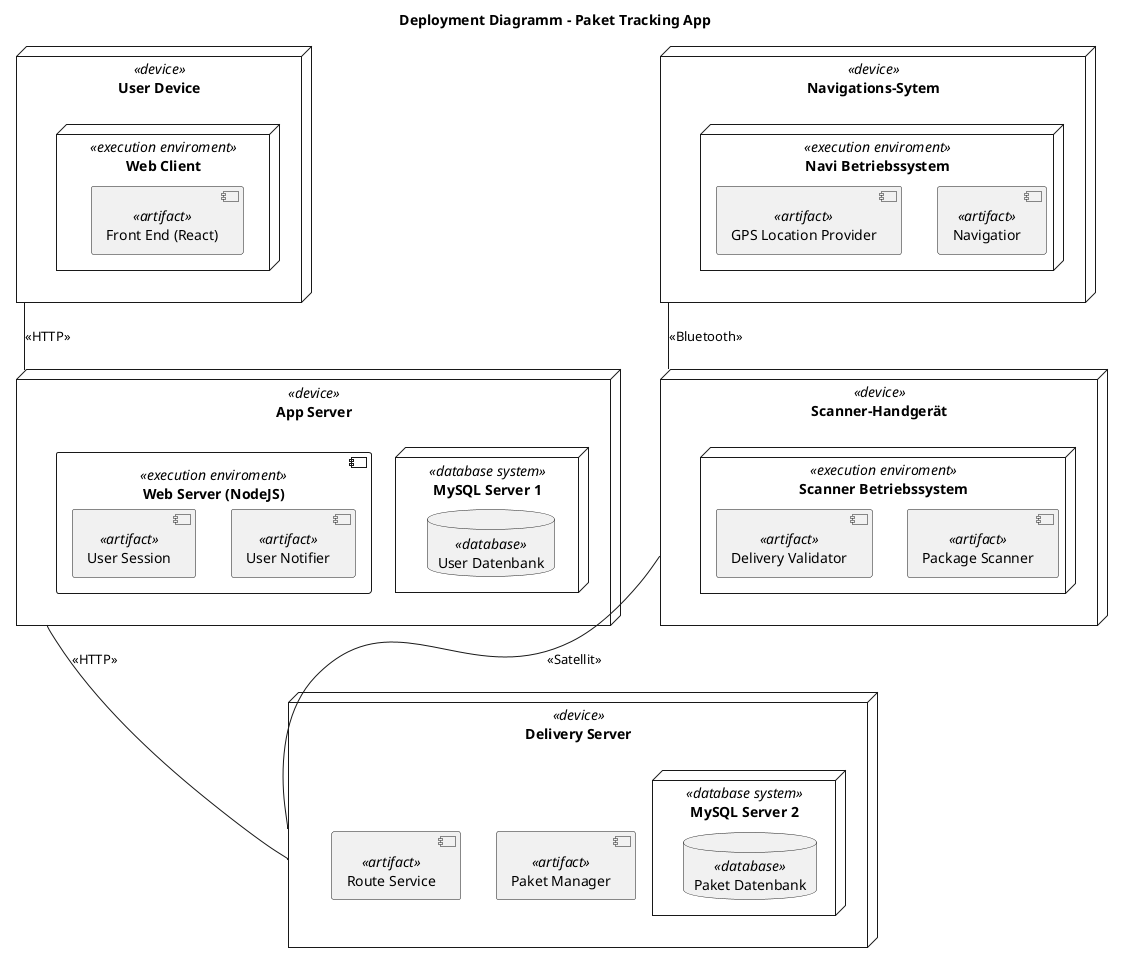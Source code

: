 @startuml deployment

title Deployment Diagramm - Paket Tracking App

node "Scanner-Handgerät" <<device>> as Scanner {
    node "Scanner Betriebssystem" <<execution enviroment>> {
        component "Package Scanner" <<artifact>>
        component "Delivery Validator" <<artifact>>
    }
}
node "Navigations-Sytem" <<device>> as Navi {
    node "Navi Betriebssystem" <<execution enviroment>> {
        component "Navigatior" <<artifact>>
        component "GPS Location Provider" <<artifact>>
    }
}

node "Delivery Server" <<device>> as DeliveryServer {
    component "Paket Manager" <<artifact>>
    component "Route Service" <<artifact>>
    node "MySQL Server 2" <<database system>>{
        database "Paket Datenbank" <<database>>
    }

}

node "App Server" <<device>> as AppServer {
    node "MySQL Server 1" <<database system>>{
        database "User Datenbank" <<database>>
    }

    component "Web Server (NodeJS)" <<execution enviroment>>{
        component "User Notifier" <<artifact>>
        component "User Session" <<artifact>>
    }
}

node "User Device" <<device>> as UserDevice {
    node "Web Client" <<execution enviroment>> {
        component "Front End (React)" <<artifact>>
    }
}

UserDevice -- AppServer: <<HTTP>>
Scanner -- DeliveryServer: <<Satellit>>
AppServer -- DeliveryServer: <<HTTP>>
Navi  --  Scanner: <<Bluetooth>>

@enduml